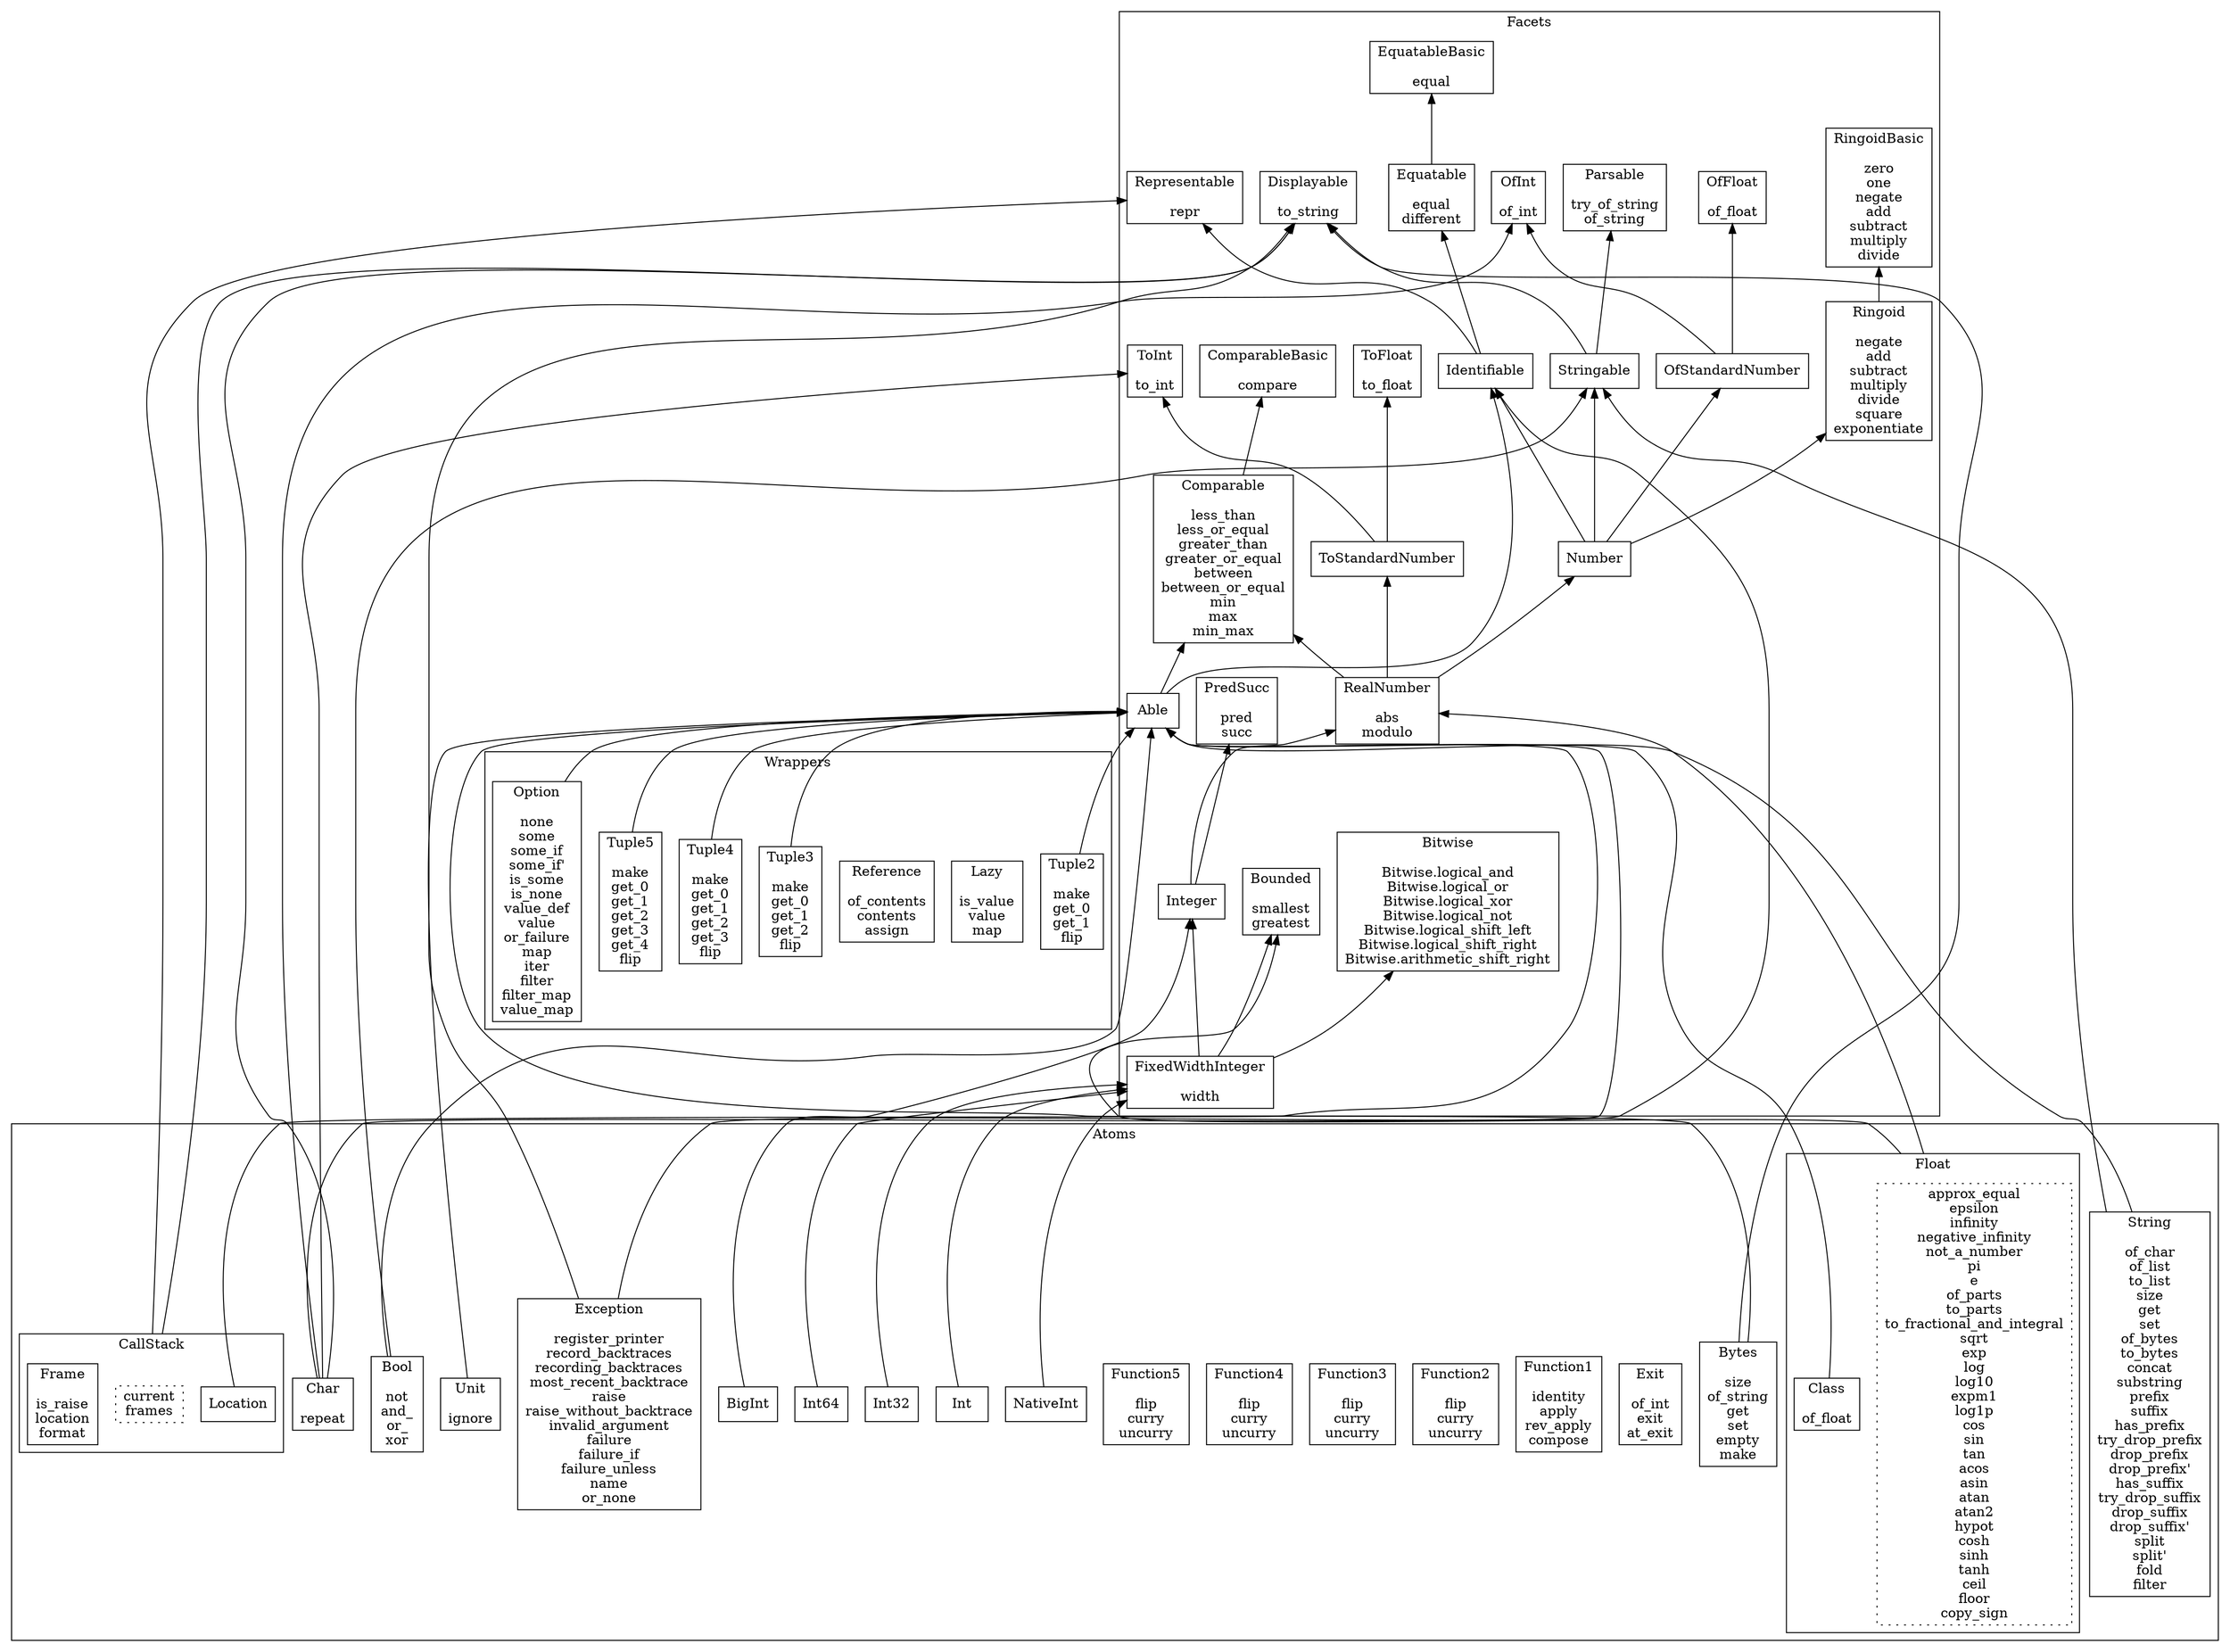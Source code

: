digraph {
  compound=true
  rankdir="BT"
  node [shape="box"]
  subgraph cluster_Facets {
    label="Facets"
    labelloc="b"
    representable [label="Representable\n\nrepr"]
    equatablebasic [label="EquatableBasic\n\nequal"]
    equatable [label="Equatable\n\nequal\ndifferent"]
    displayable [label="Displayable\n\nto_string"]
    parsable [label="Parsable\n\ntry_of_string\nof_string"]
    comparablebasic [label="ComparableBasic\n\ncompare"]
    comparable [label="Comparable\n\nless_than\nless_or_equal\ngreater_than\ngreater_or_equal\nbetween\nbetween_or_equal\nmin\nmax\nmin_max"]
    ringoidbasic [label="RingoidBasic\n\nzero\none\nnegate\nadd\nsubtract\nmultiply\ndivide"]
    ringoid [label="Ringoid\n\nnegate\nadd\nsubtract\nmultiply\ndivide\nsquare\nexponentiate"]
    ofint [label="OfInt\n\nof_int"]
    toint [label="ToInt\n\nto_int"]
    offloat [label="OfFloat\n\nof_float"]
    tofloat [label="ToFloat\n\nto_float"]
    predsucc [label="PredSucc\n\npred\nsucc"]
    bounded [label="Bounded\n\nsmallest\ngreatest"]
    bitwise [label="Bitwise\n\nBitwise.logical_and\nBitwise.logical_or\nBitwise.logical_xor\nBitwise.logical_not\nBitwise.logical_shift_left\nBitwise.logical_shift_right\nBitwise.arithmetic_shift_right"]
    identifiable [label="Identifiable"]
    able [label="Able"]
    stringable [label="Stringable"]
    ofstandardnumber [label="OfStandardNumber"]
    number [label="Number"]
    tostandardnumber [label="ToStandardNumber"]
    realnumber [label="RealNumber\n\nabs\nmodulo"]
    integer [label="Integer"]
    fixedwidthinteger [label="FixedWidthInteger\n\nwidth"]
  }
  subgraph cluster_Atoms {
    label="Atoms"
    labelloc="b"
    subgraph cluster_CallStack {
      label="CallStack"
      labelloc="b"
      callstack [style="dotted",label="current\nframes"]
      location [label="Location"]
      frame [label="Frame\n\nis_raise\nlocation\nformat"]
    }
    exception [label="Exception\n\nregister_printer\nrecord_backtraces\nrecording_backtraces\nmost_recent_backtrace\nraise\nraise_without_backtrace\ninvalid_argument\nfailure\nfailure_if\nfailure_unless\nname\nor_none"]
    exit [label="Exit\n\nof_int\nexit\nat_exit"]
    function1 [label="Function1\n\nidentity\napply\nrev_apply\ncompose"]
    function2 [label="Function2\n\nflip\ncurry\nuncurry"]
    function3 [label="Function3\n\nflip\ncurry\nuncurry"]
    function4 [label="Function4\n\nflip\ncurry\nuncurry"]
    function5 [label="Function5\n\nflip\ncurry\nuncurry"]
    unit [label="Unit\n\nignore"]
    bool [label="Bool\n\nnot\nand_\nor_\nxor"]
    char [label="Char\n\nrepeat"]
    int [label="Int"]
    int32 [label="Int32"]
    int64 [label="Int64"]
    nativeint [label="NativeInt"]
    bigint [label="BigInt"]
    subgraph cluster_Float {
      label="Float"
      labelloc="b"
      float [style="dotted",label="approx_equal\nepsilon\ninfinity\nnegative_infinity\nnot_a_number\npi\ne\nof_parts\nto_parts\nto_fractional_and_integral\nsqrt\nexp\nlog\nlog10\nexpm1\nlog1p\ncos\nsin\ntan\nacos\nasin\natan\natan2\nhypot\ncosh\nsinh\ntanh\nceil\nfloor\ncopy_sign"]
      float_class [label="Class\n\nof_float"]
    }
    string [label="String\n\nof_char\nof_list\nto_list\nsize\nget\nset\nof_bytes\nto_bytes\nconcat\nsubstring\nprefix\nsuffix\nhas_prefix\ntry_drop_prefix\ndrop_prefix\ndrop_prefix'\nhas_suffix\ntry_drop_suffix\ndrop_suffix\ndrop_suffix'\nsplit\nsplit'\nfold\nfilter"]
    bytes [label="Bytes\n\nsize\nof_string\nget\nset\nempty\nmake"]
  }
  subgraph cluster_Wrappers {
    label="Wrappers"
    labelloc="b"
    option [label="Option\n\nnone\nsome\nsome_if\nsome_if'\nis_some\nis_none\nvalue_def\nvalue\nor_failure\nmap\niter\nfilter\nfilter_map\nvalue_map"]
    lazy [label="Lazy\n\nis_value\nvalue\nmap"]
    reference [label="Reference\n\nof_contents\ncontents\nassign"]
    tuple2 [label="Tuple2\n\nmake\nget_0\nget_1\nflip"]
    tuple3 [label="Tuple3\n\nmake\nget_0\nget_1\nget_2\nflip"]
    tuple4 [label="Tuple4\n\nmake\nget_0\nget_1\nget_2\nget_3\nflip"]
    tuple5 [label="Tuple5\n\nmake\nget_0\nget_1\nget_2\nget_3\nget_4\nflip"]
  }
  equatable -> equatablebasic
  comparable -> comparablebasic
  ringoid -> ringoidbasic
  identifiable -> equatable
  identifiable -> representable
  able -> identifiable
  able -> comparable
  stringable -> displayable
  stringable -> parsable
  ofstandardnumber -> ofint
  ofstandardnumber -> offloat
  number -> identifiable
  number -> stringable
  number -> ringoid
  number -> ofstandardnumber
  tostandardnumber -> toint
  tostandardnumber -> tofloat
  realnumber -> number
  realnumber -> comparable
  realnumber -> tostandardnumber
  integer -> realnumber
  integer -> predsucc
  fixedwidthinteger -> integer
  fixedwidthinteger -> bounded
  fixedwidthinteger -> bitwise
  callstack -> displayable [ltail="cluster_CallStack"]
  callstack -> representable [ltail="cluster_CallStack"]
  location -> able
  exception -> identifiable
  exception -> displayable
  unit -> able
  bool -> able
  bool -> stringable
  char -> able
  char -> displayable
  char -> ofint
  char -> toint
  int -> fixedwidthinteger
  int32 -> fixedwidthinteger
  int64 -> fixedwidthinteger
  nativeint -> fixedwidthinteger
  bigint -> integer
  float -> realnumber [ltail="cluster_Float"]
  float -> bounded [ltail="cluster_Float"]
  float_class -> able
  string -> able
  string -> stringable
  bytes -> able
  bytes -> displayable
  option -> able
  tuple2 -> able
  tuple3 -> able
  tuple4 -> able
  tuple5 -> able
}
